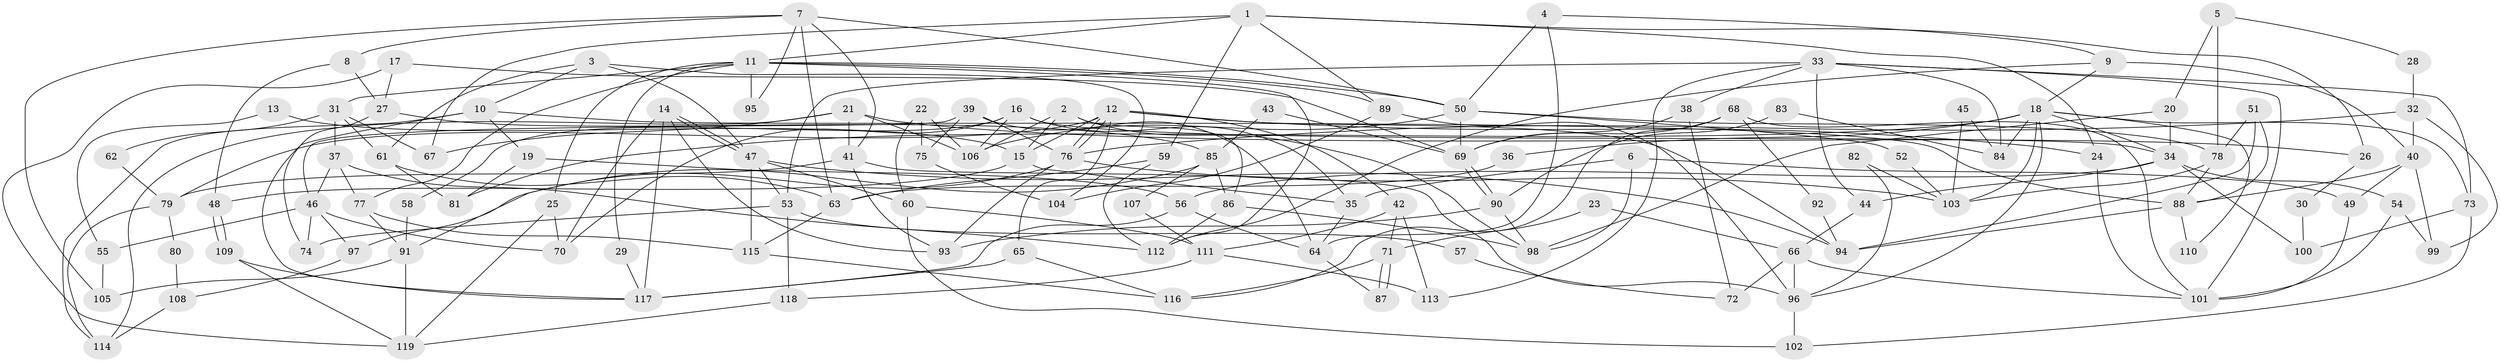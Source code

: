 // Generated by graph-tools (version 1.1) at 2025/02/03/09/25 03:02:04]
// undirected, 119 vertices, 238 edges
graph export_dot {
graph [start="1"]
  node [color=gray90,style=filled];
  1;
  2;
  3;
  4;
  5;
  6;
  7;
  8;
  9;
  10;
  11;
  12;
  13;
  14;
  15;
  16;
  17;
  18;
  19;
  20;
  21;
  22;
  23;
  24;
  25;
  26;
  27;
  28;
  29;
  30;
  31;
  32;
  33;
  34;
  35;
  36;
  37;
  38;
  39;
  40;
  41;
  42;
  43;
  44;
  45;
  46;
  47;
  48;
  49;
  50;
  51;
  52;
  53;
  54;
  55;
  56;
  57;
  58;
  59;
  60;
  61;
  62;
  63;
  64;
  65;
  66;
  67;
  68;
  69;
  70;
  71;
  72;
  73;
  74;
  75;
  76;
  77;
  78;
  79;
  80;
  81;
  82;
  83;
  84;
  85;
  86;
  87;
  88;
  89;
  90;
  91;
  92;
  93;
  94;
  95;
  96;
  97;
  98;
  99;
  100;
  101;
  102;
  103;
  104;
  105;
  106;
  107;
  108;
  109;
  110;
  111;
  112;
  113;
  114;
  115;
  116;
  117;
  118;
  119;
  1 -- 11;
  1 -- 59;
  1 -- 24;
  1 -- 26;
  1 -- 67;
  1 -- 89;
  2 -- 106;
  2 -- 86;
  2 -- 15;
  2 -- 98;
  3 -- 47;
  3 -- 10;
  3 -- 61;
  3 -- 104;
  4 -- 64;
  4 -- 50;
  4 -- 9;
  5 -- 20;
  5 -- 78;
  5 -- 28;
  6 -- 35;
  6 -- 98;
  6 -- 49;
  7 -- 50;
  7 -- 41;
  7 -- 8;
  7 -- 63;
  7 -- 95;
  7 -- 105;
  8 -- 48;
  8 -- 27;
  9 -- 112;
  9 -- 18;
  9 -- 40;
  10 -- 19;
  10 -- 117;
  10 -- 88;
  10 -- 114;
  11 -- 77;
  11 -- 50;
  11 -- 25;
  11 -- 29;
  11 -- 31;
  11 -- 89;
  11 -- 95;
  11 -- 112;
  12 -- 76;
  12 -- 76;
  12 -- 24;
  12 -- 15;
  12 -- 42;
  12 -- 65;
  12 -- 79;
  12 -- 94;
  13 -- 55;
  13 -- 15;
  14 -- 47;
  14 -- 47;
  14 -- 117;
  14 -- 70;
  14 -- 93;
  15 -- 35;
  15 -- 48;
  16 -- 34;
  16 -- 70;
  16 -- 35;
  16 -- 58;
  16 -- 106;
  17 -- 69;
  17 -- 27;
  17 -- 119;
  18 -- 96;
  18 -- 34;
  18 -- 36;
  18 -- 73;
  18 -- 81;
  18 -- 84;
  18 -- 103;
  18 -- 110;
  19 -- 56;
  19 -- 81;
  20 -- 34;
  20 -- 98;
  21 -- 114;
  21 -- 67;
  21 -- 26;
  21 -- 41;
  21 -- 106;
  22 -- 106;
  22 -- 75;
  22 -- 60;
  23 -- 71;
  23 -- 66;
  24 -- 101;
  25 -- 119;
  25 -- 70;
  26 -- 30;
  27 -- 74;
  27 -- 85;
  28 -- 32;
  29 -- 117;
  30 -- 100;
  31 -- 37;
  31 -- 61;
  31 -- 62;
  31 -- 67;
  32 -- 76;
  32 -- 40;
  32 -- 99;
  33 -- 101;
  33 -- 73;
  33 -- 38;
  33 -- 44;
  33 -- 53;
  33 -- 84;
  33 -- 113;
  34 -- 44;
  34 -- 54;
  34 -- 56;
  34 -- 100;
  35 -- 64;
  36 -- 63;
  37 -- 77;
  37 -- 46;
  37 -- 112;
  38 -- 69;
  38 -- 72;
  39 -- 76;
  39 -- 64;
  39 -- 46;
  39 -- 75;
  40 -- 88;
  40 -- 49;
  40 -- 99;
  41 -- 93;
  41 -- 79;
  41 -- 96;
  42 -- 111;
  42 -- 71;
  42 -- 113;
  43 -- 85;
  43 -- 69;
  44 -- 66;
  45 -- 84;
  45 -- 103;
  46 -- 70;
  46 -- 55;
  46 -- 74;
  46 -- 97;
  47 -- 115;
  47 -- 53;
  47 -- 60;
  47 -- 94;
  48 -- 109;
  48 -- 109;
  49 -- 101;
  50 -- 78;
  50 -- 106;
  50 -- 52;
  50 -- 69;
  51 -- 88;
  51 -- 94;
  51 -- 78;
  52 -- 103;
  53 -- 57;
  53 -- 74;
  53 -- 118;
  54 -- 99;
  54 -- 101;
  55 -- 105;
  56 -- 117;
  56 -- 64;
  57 -- 72;
  58 -- 91;
  59 -- 112;
  59 -- 63;
  60 -- 102;
  60 -- 111;
  61 -- 63;
  61 -- 81;
  62 -- 79;
  63 -- 115;
  64 -- 87;
  65 -- 116;
  65 -- 117;
  66 -- 96;
  66 -- 101;
  66 -- 72;
  68 -- 69;
  68 -- 101;
  68 -- 92;
  68 -- 116;
  69 -- 90;
  69 -- 90;
  71 -- 87;
  71 -- 87;
  71 -- 116;
  73 -- 102;
  73 -- 100;
  75 -- 104;
  76 -- 103;
  76 -- 91;
  76 -- 93;
  77 -- 91;
  77 -- 115;
  78 -- 88;
  78 -- 103;
  79 -- 80;
  79 -- 114;
  80 -- 108;
  82 -- 96;
  82 -- 103;
  83 -- 90;
  83 -- 84;
  85 -- 86;
  85 -- 97;
  85 -- 107;
  86 -- 98;
  86 -- 112;
  88 -- 94;
  88 -- 110;
  89 -- 96;
  89 -- 104;
  90 -- 93;
  90 -- 98;
  91 -- 119;
  91 -- 105;
  92 -- 94;
  96 -- 102;
  97 -- 108;
  107 -- 111;
  108 -- 114;
  109 -- 119;
  109 -- 117;
  111 -- 113;
  111 -- 118;
  115 -- 116;
  118 -- 119;
}
